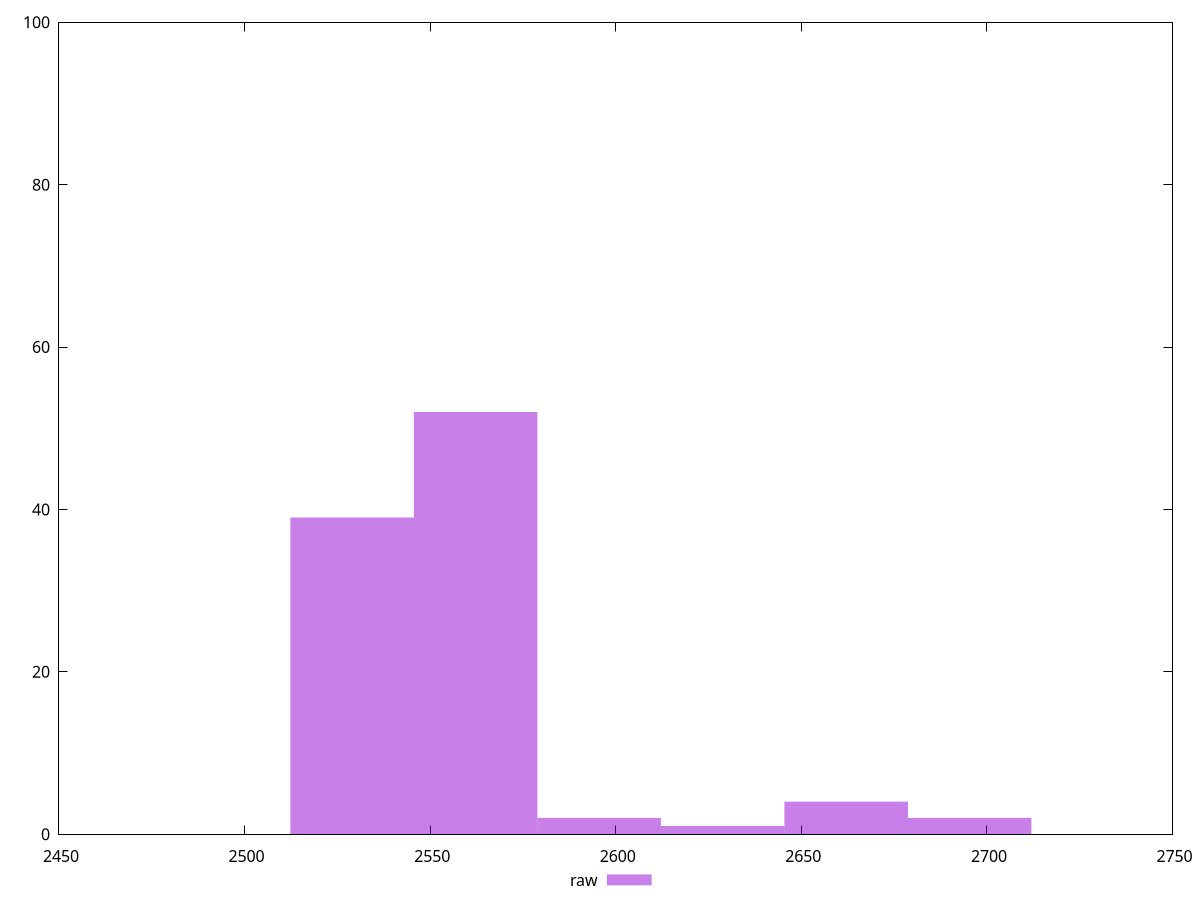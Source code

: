 reset
set terminal svg size 640, 490 enhanced background rgb 'white'
set output "report_00007_2020-12-11T15:55:29.892Z/speed-index/samples/pages+cached+noexternal+nosvg/raw/histogram.svg"

$raw <<EOF
2528.973555364394 39
2562.249523198136 52
2628.80145886562 1
2695.3533945331046 2
2662.077426699362 4
2595.525491031878 2
EOF

set key outside below
set boxwidth 33.27596783374203
set yrange [0:100]
set style fill transparent solid 0.5 noborder

plot \
  $raw title "raw" with boxes, \


reset